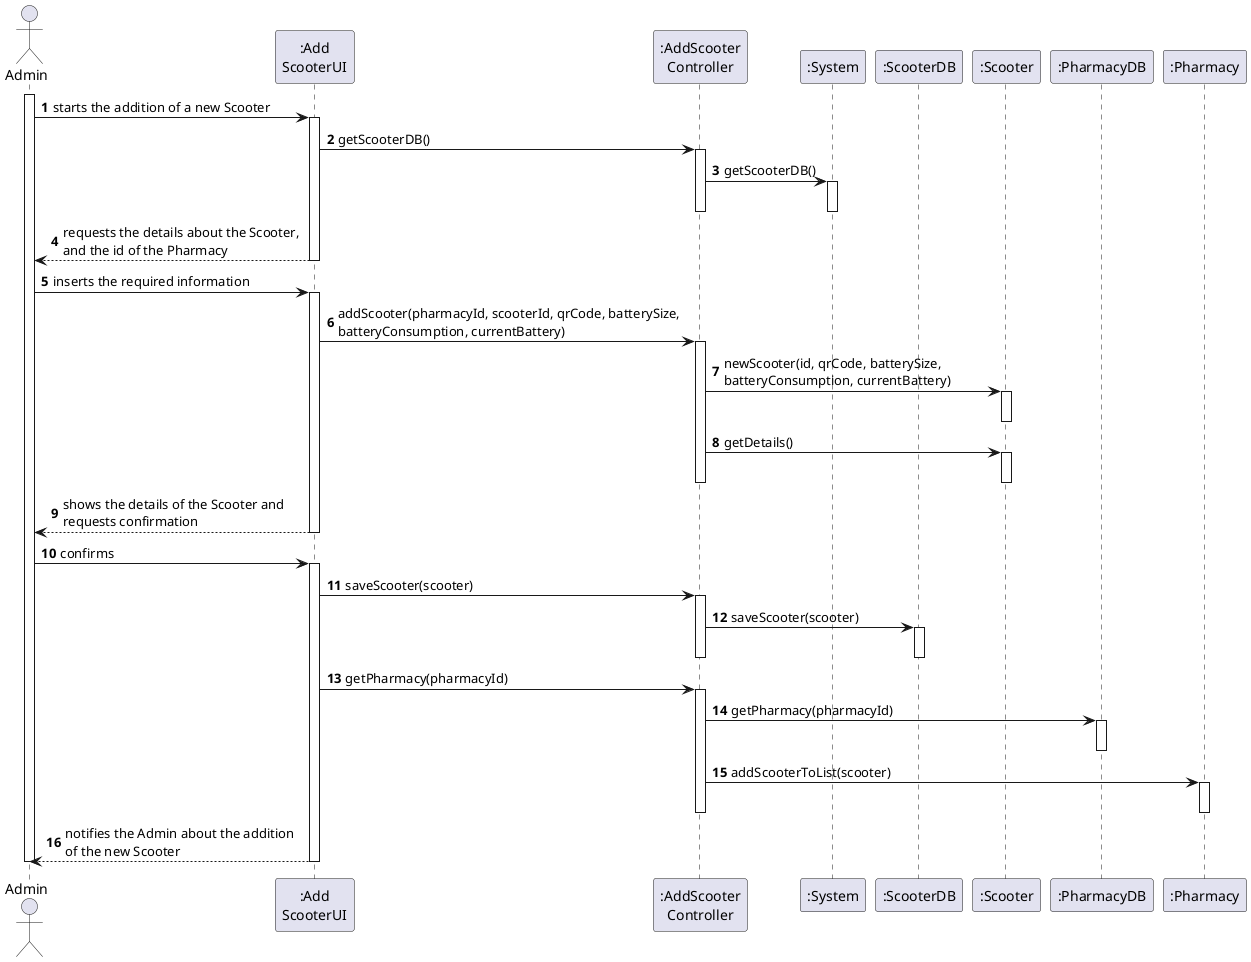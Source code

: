 @startuml
autonumber

actor "Admin" as ADM
participant ":Add\nScooterUI" as UI
participant ":AddScooter\nController" as CTRL
participant ":System" as SYS
participant ":ScooterDB" as SCDB
participant ":Scooter" as SCO
participant ":PharmacyDB" as PHDB
participant ":Pharmacy" as PHA

activate ADM
ADM -> UI : starts the addition of a new Scooter
activate UI

UI -> CTRL : getScooterDB()
activate CTRL

CTRL -> SYS : getScooterDB()
activate SYS
deactivate SYS

deactivate CTRL

UI --> ADM : requests the details about the Scooter, \nand the id of the Pharmacy
deactivate UI

ADM -> UI : inserts the required information
activate UI

UI -> CTRL : addScooter(pharmacyId, scooterId, qrCode, batterySize, \nbatteryConsumption, currentBattery)
activate CTRL

CTRL -> SCO : newScooter(id, qrCode, batterySize, \nbatteryConsumption, currentBattery)
activate SCO
deactivate SCO

CTRL -> SCO : getDetails()
activate SCO
deactivate SCO

deactivate CTRL

UI --> ADM : shows the details of the Scooter and \nrequests confirmation
deactivate UI

ADM -> UI : confirms
activate UI

UI -> CTRL : saveScooter(scooter)
activate CTRL

CTRL -> SCDB : saveScooter(scooter)
activate SCDB
deactivate SCDB
deactivate CTRL

UI -> CTRL : getPharmacy(pharmacyId)
activate CTRL

CTRL -> PHDB : getPharmacy(pharmacyId)
activate PHDB
deactivate PHDB

CTRL -> PHA : addScooterToList(scooter)
activate PHA
deactivate PHA
deactivate CTRL

UI --> ADM : notifies the Admin about the addition \nof the new Scooter
deactivate UI

deactivate ADM
@enduml
